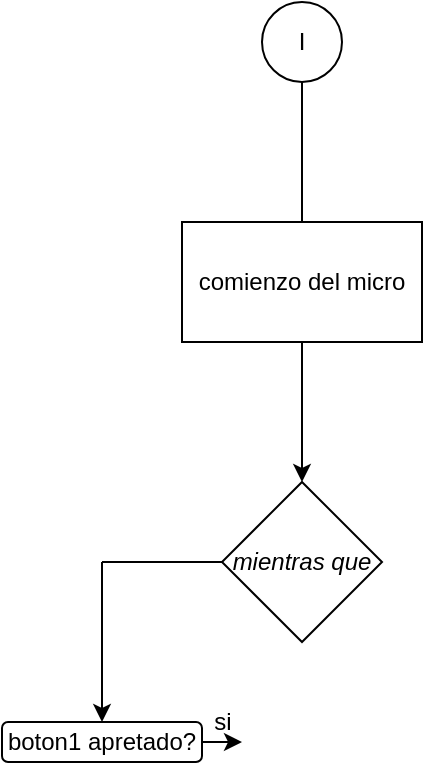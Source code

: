 <mxfile version="20.2.2" type="github">
  <diagram id="C5RBs43oDa-KdzZeNtuy" name="Page-1">
    <mxGraphModel dx="677" dy="378" grid="1" gridSize="10" guides="1" tooltips="1" connect="1" arrows="1" fold="1" page="1" pageScale="1" pageWidth="827" pageHeight="1169" math="0" shadow="0">
      <root>
        <mxCell id="WIyWlLk6GJQsqaUBKTNV-0" />
        <mxCell id="WIyWlLk6GJQsqaUBKTNV-1" parent="WIyWlLk6GJQsqaUBKTNV-0" />
        <mxCell id="Ib47aiiZTjz7XEFrxoLK-0" value="I" style="ellipse;whiteSpace=wrap;html=1;" vertex="1" parent="WIyWlLk6GJQsqaUBKTNV-1">
          <mxGeometry x="360" y="80" width="40" height="40" as="geometry" />
        </mxCell>
        <mxCell id="Ib47aiiZTjz7XEFrxoLK-1" value="comienzo del micro" style="rounded=0;whiteSpace=wrap;html=1;" vertex="1" parent="WIyWlLk6GJQsqaUBKTNV-1">
          <mxGeometry x="320" y="190" width="120" height="60" as="geometry" />
        </mxCell>
        <mxCell id="Ib47aiiZTjz7XEFrxoLK-3" value="" style="endArrow=none;html=1;rounded=0;exitX=0.5;exitY=0;exitDx=0;exitDy=0;entryX=0.5;entryY=1;entryDx=0;entryDy=0;" edge="1" parent="WIyWlLk6GJQsqaUBKTNV-1" source="Ib47aiiZTjz7XEFrxoLK-1" target="Ib47aiiZTjz7XEFrxoLK-0">
          <mxGeometry width="50" height="50" relative="1" as="geometry">
            <mxPoint x="350" y="180" as="sourcePoint" />
            <mxPoint x="400" y="130" as="targetPoint" />
          </mxGeometry>
        </mxCell>
        <mxCell id="Ib47aiiZTjz7XEFrxoLK-7" value="&lt;i style=&quot;&quot;&gt;mientras que&lt;/i&gt;" style="rhombus;whiteSpace=wrap;html=1;" vertex="1" parent="WIyWlLk6GJQsqaUBKTNV-1">
          <mxGeometry x="340" y="320" width="80" height="80" as="geometry" />
        </mxCell>
        <mxCell id="Ib47aiiZTjz7XEFrxoLK-8" value="" style="endArrow=classic;html=1;rounded=0;entryX=0.5;entryY=0;entryDx=0;entryDy=0;" edge="1" parent="WIyWlLk6GJQsqaUBKTNV-1" target="Ib47aiiZTjz7XEFrxoLK-7">
          <mxGeometry width="50" height="50" relative="1" as="geometry">
            <mxPoint x="380" y="250" as="sourcePoint" />
            <mxPoint x="440" y="290" as="targetPoint" />
            <Array as="points" />
          </mxGeometry>
        </mxCell>
        <mxCell id="Ib47aiiZTjz7XEFrxoLK-9" value="boton1 apretado?" style="rounded=1;whiteSpace=wrap;html=1;" vertex="1" parent="WIyWlLk6GJQsqaUBKTNV-1">
          <mxGeometry x="230" y="440" width="100" height="20" as="geometry" />
        </mxCell>
        <mxCell id="Ib47aiiZTjz7XEFrxoLK-11" value="" style="endArrow=none;html=1;rounded=0;" edge="1" parent="WIyWlLk6GJQsqaUBKTNV-1">
          <mxGeometry width="50" height="50" relative="1" as="geometry">
            <mxPoint x="280" y="360" as="sourcePoint" />
            <mxPoint x="340" y="360" as="targetPoint" />
          </mxGeometry>
        </mxCell>
        <mxCell id="Ib47aiiZTjz7XEFrxoLK-13" value="" style="endArrow=classic;html=1;rounded=0;entryX=0.5;entryY=0;entryDx=0;entryDy=0;" edge="1" parent="WIyWlLk6GJQsqaUBKTNV-1" target="Ib47aiiZTjz7XEFrxoLK-9">
          <mxGeometry width="50" height="50" relative="1" as="geometry">
            <mxPoint x="280" y="360" as="sourcePoint" />
            <mxPoint x="230" y="370" as="targetPoint" />
          </mxGeometry>
        </mxCell>
        <mxCell id="Ib47aiiZTjz7XEFrxoLK-14" value="" style="endArrow=classic;html=1;rounded=0;" edge="1" parent="WIyWlLk6GJQsqaUBKTNV-1">
          <mxGeometry width="50" height="50" relative="1" as="geometry">
            <mxPoint x="330" y="450" as="sourcePoint" />
            <mxPoint x="350" y="450" as="targetPoint" />
          </mxGeometry>
        </mxCell>
        <mxCell id="Ib47aiiZTjz7XEFrxoLK-15" value="si" style="text;html=1;align=center;verticalAlign=middle;resizable=0;points=[];autosize=1;strokeColor=none;fillColor=none;" vertex="1" parent="WIyWlLk6GJQsqaUBKTNV-1">
          <mxGeometry x="325" y="425" width="30" height="30" as="geometry" />
        </mxCell>
      </root>
    </mxGraphModel>
  </diagram>
</mxfile>
